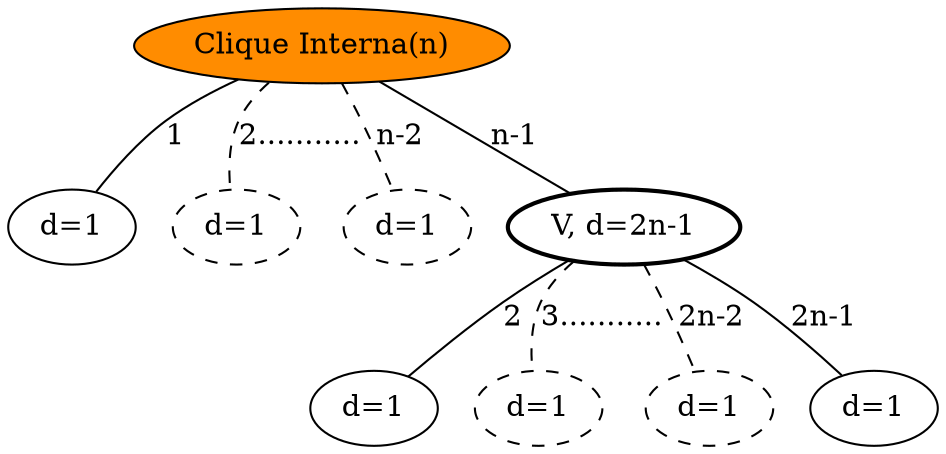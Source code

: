 digraph A {
"Clique Interna(n)" -> "1" [dir=none label="1    "];
"Clique Interna(n)" -> "2" [dir=none style=dashed label="2..........."];
"Clique Interna(n)" -> "n-2" [dir=none style=dashed label="n-2"];
"Clique Interna(n)" -> "n-1" [dir=none label="n-1"];

"n-1" -> ".2" [dir=none label="2"];
"n-1" -> ".3" [dir=none style=dashed label="3..........."];
"n-1" -> "2n-2" [dir=none style=dashed label="2n-2"];
"n-1" -> "2n-1" [dir=none label="2n-1"];

"n-1" [style=bold label="V, d=2n-1"];

"1" [label="d=1"];
".2" [label="d=1"];
"2n-1" [label="d=1"];

"2" [style=dashed label="d=1"];
"n-2" [style=dashed label="d=1"];
".3" [style=dashed label="d=1"];
"2n-2" [style=dashed label="d=1"];

"Clique Interna(n)" [style=filled fillcolor=darkorange];
}

